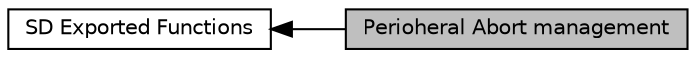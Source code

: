 digraph "Perioheral Abort management"
{
  edge [fontname="Helvetica",fontsize="10",labelfontname="Helvetica",labelfontsize="10"];
  node [fontname="Helvetica",fontsize="10",shape=record];
  rankdir=LR;
  Node0 [label="Perioheral Abort management",height=0.2,width=0.4,color="black", fillcolor="grey75", style="filled", fontcolor="black"];
  Node1 [label="SD Exported Functions",height=0.2,width=0.4,color="black", fillcolor="white", style="filled",URL="$group___s_d___exported___functions.html"];
  Node1->Node0 [shape=plaintext, dir="back", style="solid"];
}
